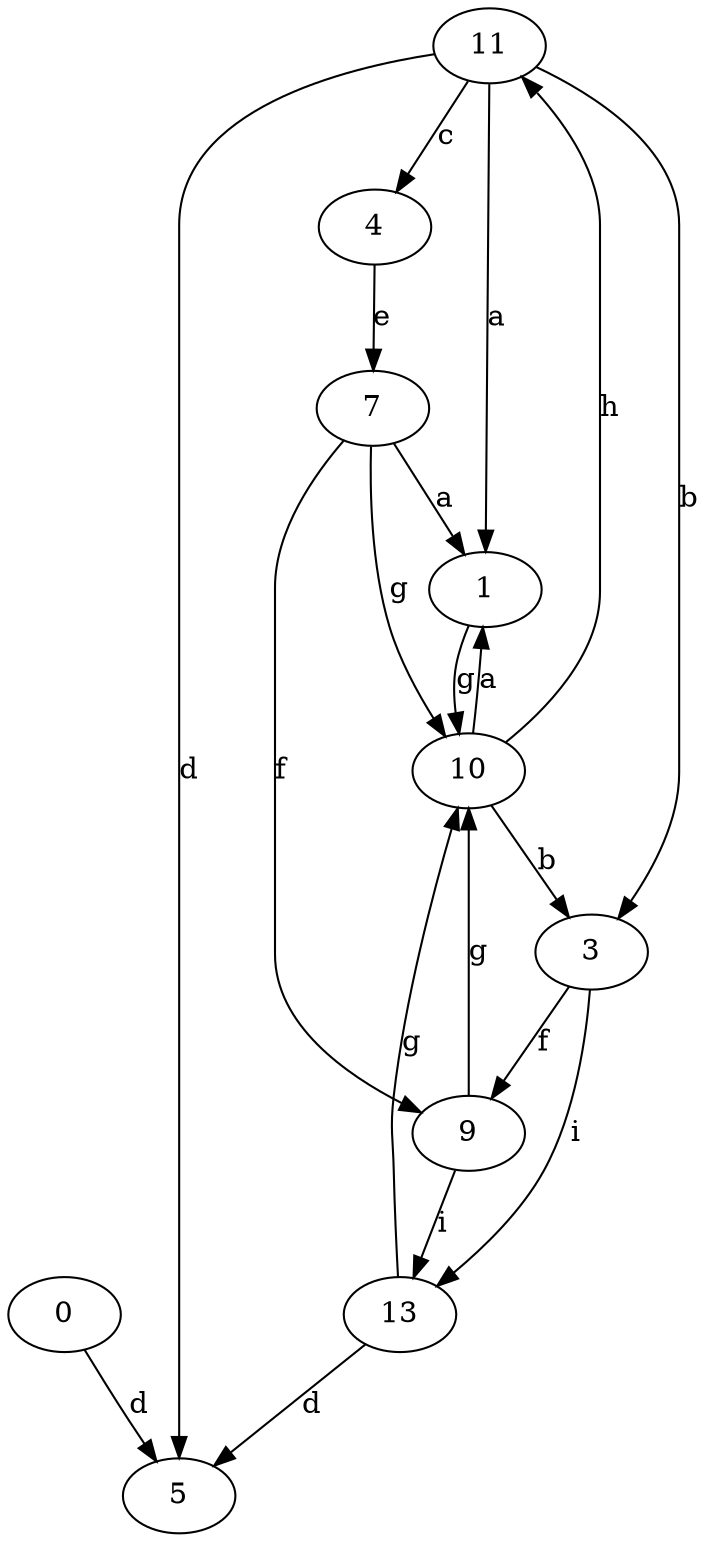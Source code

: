 strict digraph  {
0;
1;
3;
4;
5;
7;
9;
10;
11;
13;
0 -> 5  [label=d];
1 -> 10  [label=g];
3 -> 9  [label=f];
3 -> 13  [label=i];
4 -> 7  [label=e];
7 -> 1  [label=a];
7 -> 9  [label=f];
7 -> 10  [label=g];
9 -> 10  [label=g];
9 -> 13  [label=i];
10 -> 1  [label=a];
10 -> 3  [label=b];
10 -> 11  [label=h];
11 -> 1  [label=a];
11 -> 3  [label=b];
11 -> 4  [label=c];
11 -> 5  [label=d];
13 -> 5  [label=d];
13 -> 10  [label=g];
}
